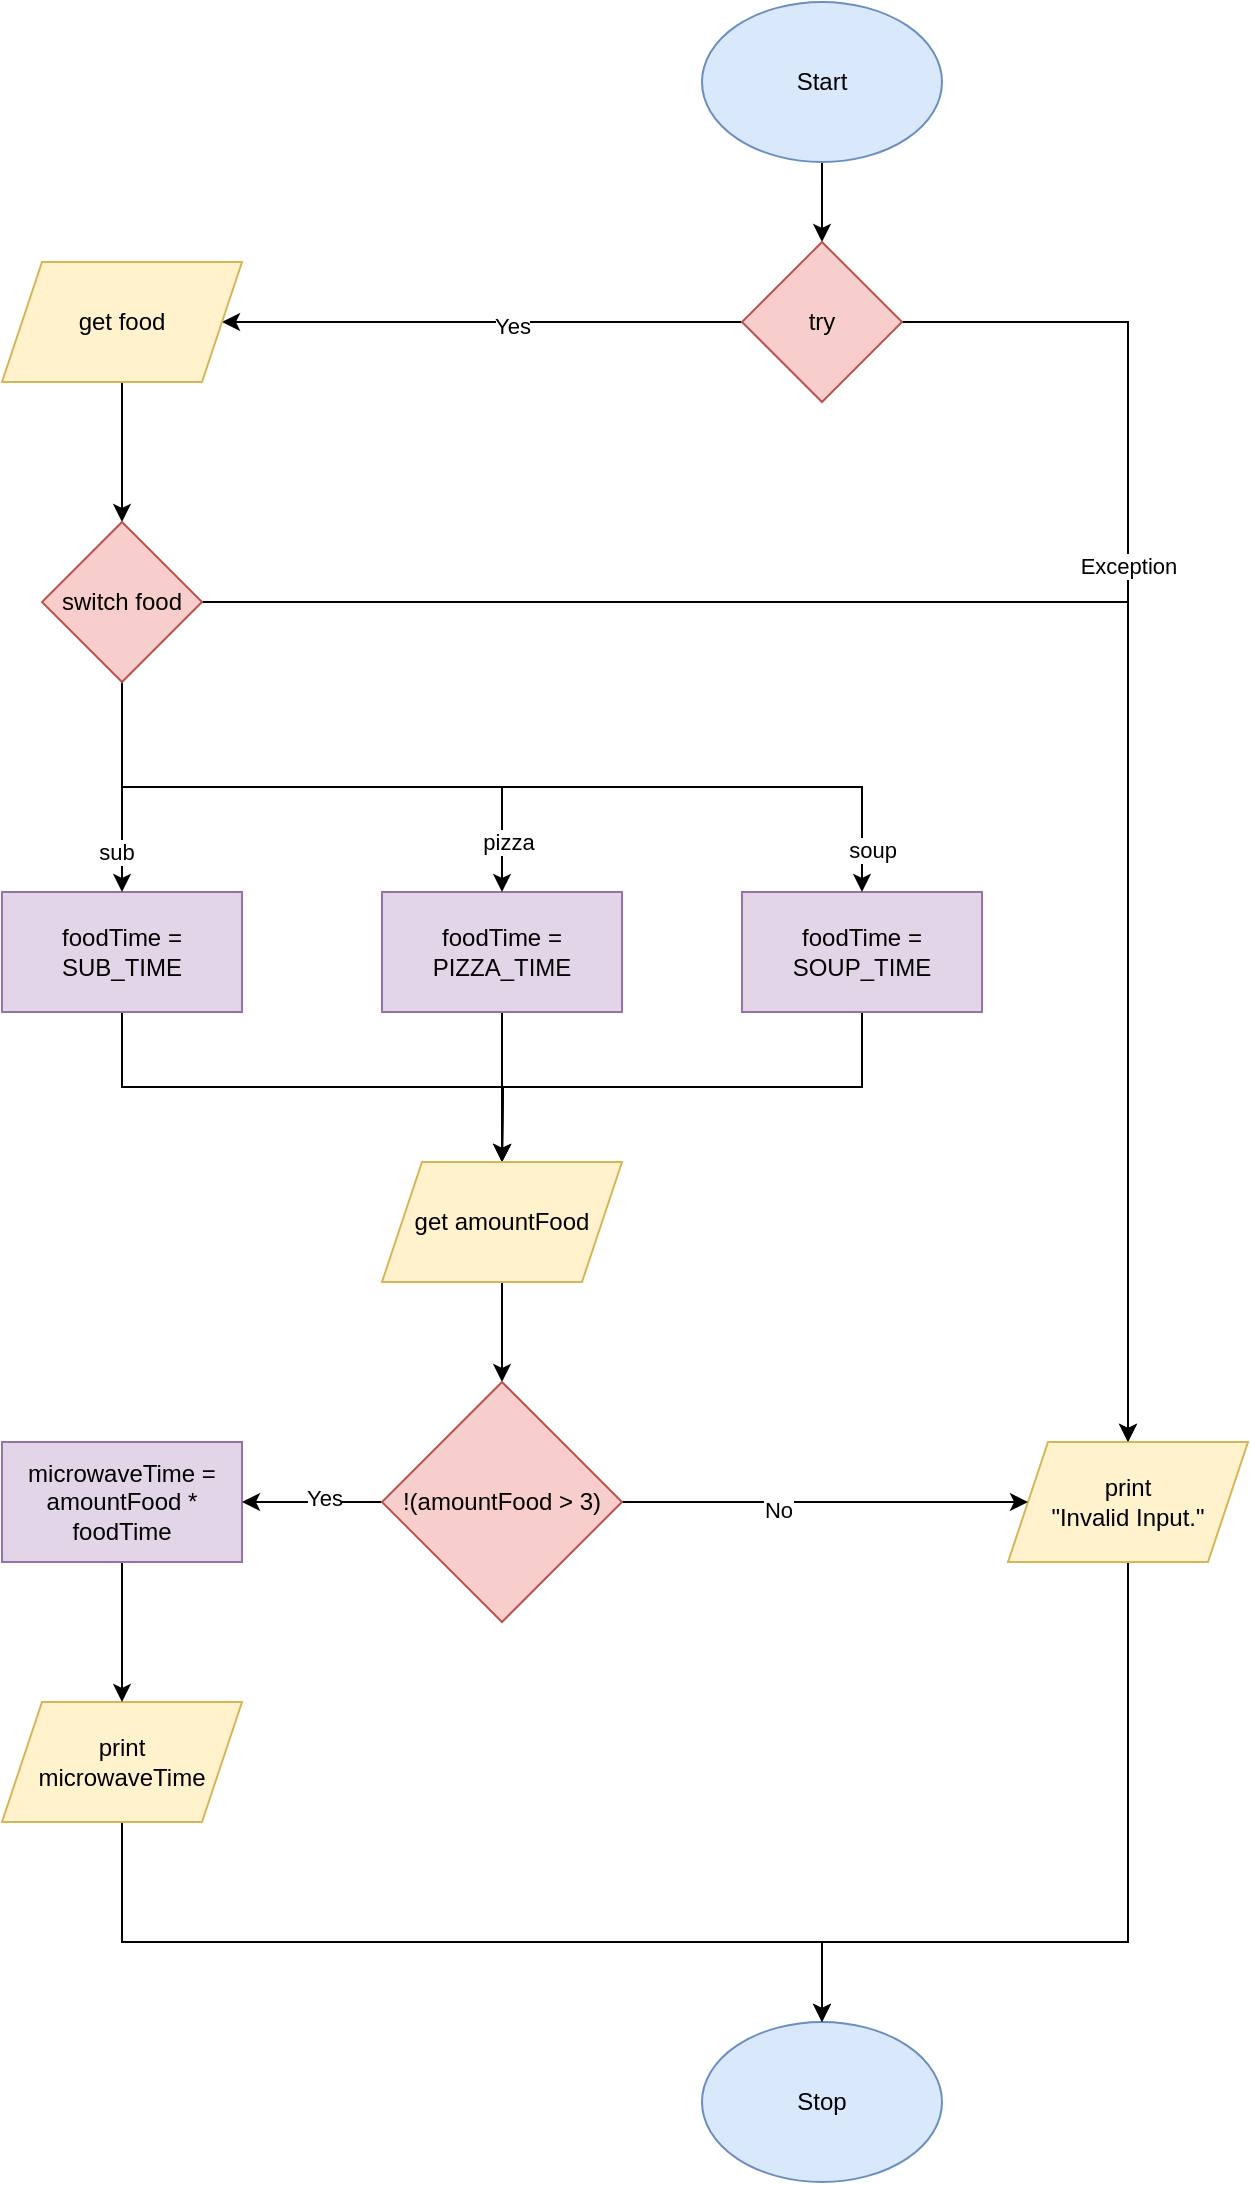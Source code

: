 <mxfile>
    <diagram id="pWd65387jKjgb7Jzhmfq" name="Page-1">
        <mxGraphModel dx="1639" dy="595" grid="1" gridSize="10" guides="1" tooltips="1" connect="1" arrows="1" fold="1" page="1" pageScale="1" pageWidth="827" pageHeight="1169" math="0" shadow="0">
            <root>
                <mxCell id="0"/>
                <mxCell id="1" parent="0"/>
                <mxCell id="7" style="edgeStyle=none;html=1;exitX=0.5;exitY=1;exitDx=0;exitDy=0;entryX=0.5;entryY=0;entryDx=0;entryDy=0;" parent="1" source="2" target="6" edge="1">
                    <mxGeometry relative="1" as="geometry"/>
                </mxCell>
                <mxCell id="2" value="Start" style="ellipse;whiteSpace=wrap;html=1;fillColor=#dae8fc;strokeColor=#6c8ebf;" parent="1" vertex="1">
                    <mxGeometry x="200" y="40" width="120" height="80" as="geometry"/>
                </mxCell>
                <mxCell id="3" value="Stop" style="ellipse;whiteSpace=wrap;html=1;fillColor=#dae8fc;strokeColor=#6c8ebf;" parent="1" vertex="1">
                    <mxGeometry x="200" y="1050" width="120" height="80" as="geometry"/>
                </mxCell>
                <mxCell id="16" style="edgeStyle=orthogonalEdgeStyle;rounded=0;html=1;exitX=1;exitY=0.5;exitDx=0;exitDy=0;entryX=0.5;entryY=0;entryDx=0;entryDy=0;" parent="1" source="6" target="15" edge="1">
                    <mxGeometry relative="1" as="geometry"/>
                </mxCell>
                <mxCell id="22" value="Exception" style="edgeLabel;html=1;align=center;verticalAlign=middle;resizable=0;points=[];" parent="16" vertex="1" connectable="0">
                    <mxGeometry x="-0.303" y="1" relative="1" as="geometry">
                        <mxPoint x="-1" as="offset"/>
                    </mxGeometry>
                </mxCell>
                <mxCell id="70" style="edgeStyle=orthogonalEdgeStyle;rounded=0;html=1;exitX=0;exitY=0.5;exitDx=0;exitDy=0;entryX=1;entryY=0.5;entryDx=0;entryDy=0;" edge="1" parent="1" source="6" target="8">
                    <mxGeometry relative="1" as="geometry"/>
                </mxCell>
                <mxCell id="71" value="Yes" style="edgeLabel;html=1;align=center;verticalAlign=middle;resizable=0;points=[];" vertex="1" connectable="0" parent="70">
                    <mxGeometry x="-0.111" y="2" relative="1" as="geometry">
                        <mxPoint as="offset"/>
                    </mxGeometry>
                </mxCell>
                <mxCell id="6" value="try" style="rhombus;whiteSpace=wrap;html=1;fillColor=#f8cecc;strokeColor=#b85450;" parent="1" vertex="1">
                    <mxGeometry x="220" y="160" width="80" height="80" as="geometry"/>
                </mxCell>
                <mxCell id="72" style="edgeStyle=orthogonalEdgeStyle;rounded=0;html=1;exitX=0.5;exitY=1;exitDx=0;exitDy=0;entryX=0.5;entryY=0;entryDx=0;entryDy=0;" edge="1" parent="1" source="8" target="35">
                    <mxGeometry relative="1" as="geometry"/>
                </mxCell>
                <mxCell id="8" value="get food" style="shape=parallelogram;perimeter=parallelogramPerimeter;whiteSpace=wrap;html=1;fixedSize=1;fillColor=#fff2cc;strokeColor=#d6b656;" parent="1" vertex="1">
                    <mxGeometry x="-150" y="170" width="120" height="60" as="geometry"/>
                </mxCell>
                <mxCell id="91" style="edgeStyle=orthogonalEdgeStyle;rounded=0;html=1;exitX=0.5;exitY=1;exitDx=0;exitDy=0;" edge="1" parent="1" source="15" target="3">
                    <mxGeometry relative="1" as="geometry">
                        <Array as="points">
                            <mxPoint x="413" y="1010"/>
                            <mxPoint x="260" y="1010"/>
                        </Array>
                    </mxGeometry>
                </mxCell>
                <mxCell id="15" value="print &lt;br&gt;&quot;Invalid Input.&quot;" style="shape=parallelogram;perimeter=parallelogramPerimeter;whiteSpace=wrap;html=1;fixedSize=1;fillColor=#fff2cc;strokeColor=#d6b656;" parent="1" vertex="1">
                    <mxGeometry x="353" y="760" width="120" height="60" as="geometry"/>
                </mxCell>
                <mxCell id="52" style="edgeStyle=orthogonalEdgeStyle;rounded=0;html=1;exitX=0.5;exitY=1;exitDx=0;exitDy=0;" parent="1" source="24" edge="1">
                    <mxGeometry relative="1" as="geometry">
                        <mxPoint x="100" y="620" as="targetPoint"/>
                    </mxGeometry>
                </mxCell>
                <mxCell id="24" value="foodTime = SUB_TIME" style="rounded=0;whiteSpace=wrap;html=1;fillColor=#e1d5e7;strokeColor=#9673a6;" parent="1" vertex="1">
                    <mxGeometry x="-150" y="485" width="120" height="60" as="geometry"/>
                </mxCell>
                <mxCell id="50" style="edgeStyle=orthogonalEdgeStyle;rounded=0;html=1;exitX=0.5;exitY=1;exitDx=0;exitDy=0;" parent="1" source="25" edge="1">
                    <mxGeometry relative="1" as="geometry">
                        <mxPoint x="100" y="620" as="targetPoint"/>
                    </mxGeometry>
                </mxCell>
                <mxCell id="25" value="foodTime = PIZZA_TIME" style="rounded=0;whiteSpace=wrap;html=1;fillColor=#e1d5e7;strokeColor=#9673a6;" parent="1" vertex="1">
                    <mxGeometry x="40" y="485" width="120" height="60" as="geometry"/>
                </mxCell>
                <mxCell id="51" style="edgeStyle=orthogonalEdgeStyle;rounded=0;html=1;exitX=0.5;exitY=1;exitDx=0;exitDy=0;" parent="1" source="26" edge="1">
                    <mxGeometry relative="1" as="geometry">
                        <mxPoint x="100" y="620" as="targetPoint"/>
                    </mxGeometry>
                </mxCell>
                <mxCell id="26" value="foodTime = SOUP_TIME" style="rounded=0;whiteSpace=wrap;html=1;fillColor=#e1d5e7;strokeColor=#9673a6;" parent="1" vertex="1">
                    <mxGeometry x="220" y="485" width="120" height="60" as="geometry"/>
                </mxCell>
                <mxCell id="58" style="edgeStyle=orthogonalEdgeStyle;rounded=0;html=1;exitX=0.5;exitY=1;exitDx=0;exitDy=0;" edge="1" parent="1" source="35" target="24">
                    <mxGeometry relative="1" as="geometry"/>
                </mxCell>
                <mxCell id="61" value="sub" style="edgeLabel;html=1;align=center;verticalAlign=middle;resizable=0;points=[];" vertex="1" connectable="0" parent="58">
                    <mxGeometry x="0.605" y="-3" relative="1" as="geometry">
                        <mxPoint as="offset"/>
                    </mxGeometry>
                </mxCell>
                <mxCell id="59" style="edgeStyle=orthogonalEdgeStyle;rounded=0;html=1;exitX=0.5;exitY=1;exitDx=0;exitDy=0;entryX=0.5;entryY=0;entryDx=0;entryDy=0;" edge="1" parent="1" source="35" target="25">
                    <mxGeometry relative="1" as="geometry"/>
                </mxCell>
                <mxCell id="62" value="pizza" style="edgeLabel;html=1;align=center;verticalAlign=middle;resizable=0;points=[];" vertex="1" connectable="0" parent="59">
                    <mxGeometry x="0.828" y="3" relative="1" as="geometry">
                        <mxPoint as="offset"/>
                    </mxGeometry>
                </mxCell>
                <mxCell id="60" style="edgeStyle=orthogonalEdgeStyle;rounded=0;html=1;exitX=0.5;exitY=1;exitDx=0;exitDy=0;" edge="1" parent="1" source="35" target="26">
                    <mxGeometry relative="1" as="geometry"/>
                </mxCell>
                <mxCell id="63" value="soup" style="edgeLabel;html=1;align=center;verticalAlign=middle;resizable=0;points=[];" vertex="1" connectable="0" parent="60">
                    <mxGeometry x="0.912" y="5" relative="1" as="geometry">
                        <mxPoint as="offset"/>
                    </mxGeometry>
                </mxCell>
                <mxCell id="68" style="edgeStyle=orthogonalEdgeStyle;rounded=0;html=1;exitX=1;exitY=0.5;exitDx=0;exitDy=0;" edge="1" parent="1" source="35" target="15">
                    <mxGeometry relative="1" as="geometry"/>
                </mxCell>
                <mxCell id="35" value="switch food" style="rhombus;whiteSpace=wrap;html=1;fillColor=#f8cecc;strokeColor=#b85450;" parent="1" vertex="1">
                    <mxGeometry x="-130" y="300" width="80" height="80" as="geometry"/>
                </mxCell>
                <mxCell id="93" style="edgeStyle=orthogonalEdgeStyle;rounded=0;html=1;exitX=1;exitY=0.5;exitDx=0;exitDy=0;entryX=0.5;entryY=0;entryDx=0;entryDy=0;" edge="1" parent="1" source="53" target="3">
                    <mxGeometry relative="1" as="geometry">
                        <Array as="points">
                            <mxPoint x="-90" y="920"/>
                            <mxPoint x="-90" y="1010"/>
                            <mxPoint x="260" y="1010"/>
                        </Array>
                    </mxGeometry>
                </mxCell>
                <mxCell id="53" value="print &lt;br&gt;microwaveTime" style="shape=parallelogram;perimeter=parallelogramPerimeter;whiteSpace=wrap;html=1;fixedSize=1;fillColor=#fff2cc;strokeColor=#d6b656;" parent="1" vertex="1">
                    <mxGeometry x="-150" y="890" width="120" height="60" as="geometry"/>
                </mxCell>
                <mxCell id="88" style="edgeStyle=orthogonalEdgeStyle;rounded=0;html=1;exitX=0.5;exitY=1;exitDx=0;exitDy=0;entryX=0.5;entryY=0;entryDx=0;entryDy=0;" edge="1" parent="1" source="78" target="53">
                    <mxGeometry relative="1" as="geometry"/>
                </mxCell>
                <mxCell id="78" value="microwaveTime = amountFood * foodTime" style="rounded=0;whiteSpace=wrap;html=1;fillColor=#e1d5e7;strokeColor=#9673a6;" vertex="1" parent="1">
                    <mxGeometry x="-150" y="760" width="120" height="60" as="geometry"/>
                </mxCell>
                <mxCell id="83" style="edgeStyle=orthogonalEdgeStyle;rounded=0;html=1;exitX=0.5;exitY=1;exitDx=0;exitDy=0;entryX=0.5;entryY=0;entryDx=0;entryDy=0;" edge="1" parent="1" source="79" target="80">
                    <mxGeometry relative="1" as="geometry"/>
                </mxCell>
                <mxCell id="79" value="get amountFood" style="shape=parallelogram;perimeter=parallelogramPerimeter;whiteSpace=wrap;html=1;fixedSize=1;fillColor=#fff2cc;strokeColor=#d6b656;" vertex="1" parent="1">
                    <mxGeometry x="40" y="620" width="120" height="60" as="geometry"/>
                </mxCell>
                <mxCell id="84" style="edgeStyle=orthogonalEdgeStyle;rounded=0;html=1;exitX=1;exitY=0.5;exitDx=0;exitDy=0;" edge="1" parent="1" source="80" target="15">
                    <mxGeometry relative="1" as="geometry"/>
                </mxCell>
                <mxCell id="85" value="No" style="edgeLabel;html=1;align=center;verticalAlign=middle;resizable=0;points=[];" vertex="1" connectable="0" parent="84">
                    <mxGeometry x="-0.241" y="-4" relative="1" as="geometry">
                        <mxPoint x="1" as="offset"/>
                    </mxGeometry>
                </mxCell>
                <mxCell id="86" style="edgeStyle=orthogonalEdgeStyle;rounded=0;html=1;exitX=0;exitY=0.5;exitDx=0;exitDy=0;entryX=1;entryY=0.5;entryDx=0;entryDy=0;" edge="1" parent="1" source="80" target="78">
                    <mxGeometry relative="1" as="geometry"/>
                </mxCell>
                <mxCell id="87" value="Yes" style="edgeLabel;html=1;align=center;verticalAlign=middle;resizable=0;points=[];" vertex="1" connectable="0" parent="86">
                    <mxGeometry x="-0.17" y="-2" relative="1" as="geometry">
                        <mxPoint as="offset"/>
                    </mxGeometry>
                </mxCell>
                <mxCell id="80" value="!(amountFood &amp;gt; 3)" style="rhombus;whiteSpace=wrap;html=1;fillColor=#f8cecc;strokeColor=#b85450;" vertex="1" parent="1">
                    <mxGeometry x="40" y="730" width="120" height="120" as="geometry"/>
                </mxCell>
            </root>
        </mxGraphModel>
    </diagram>
</mxfile>